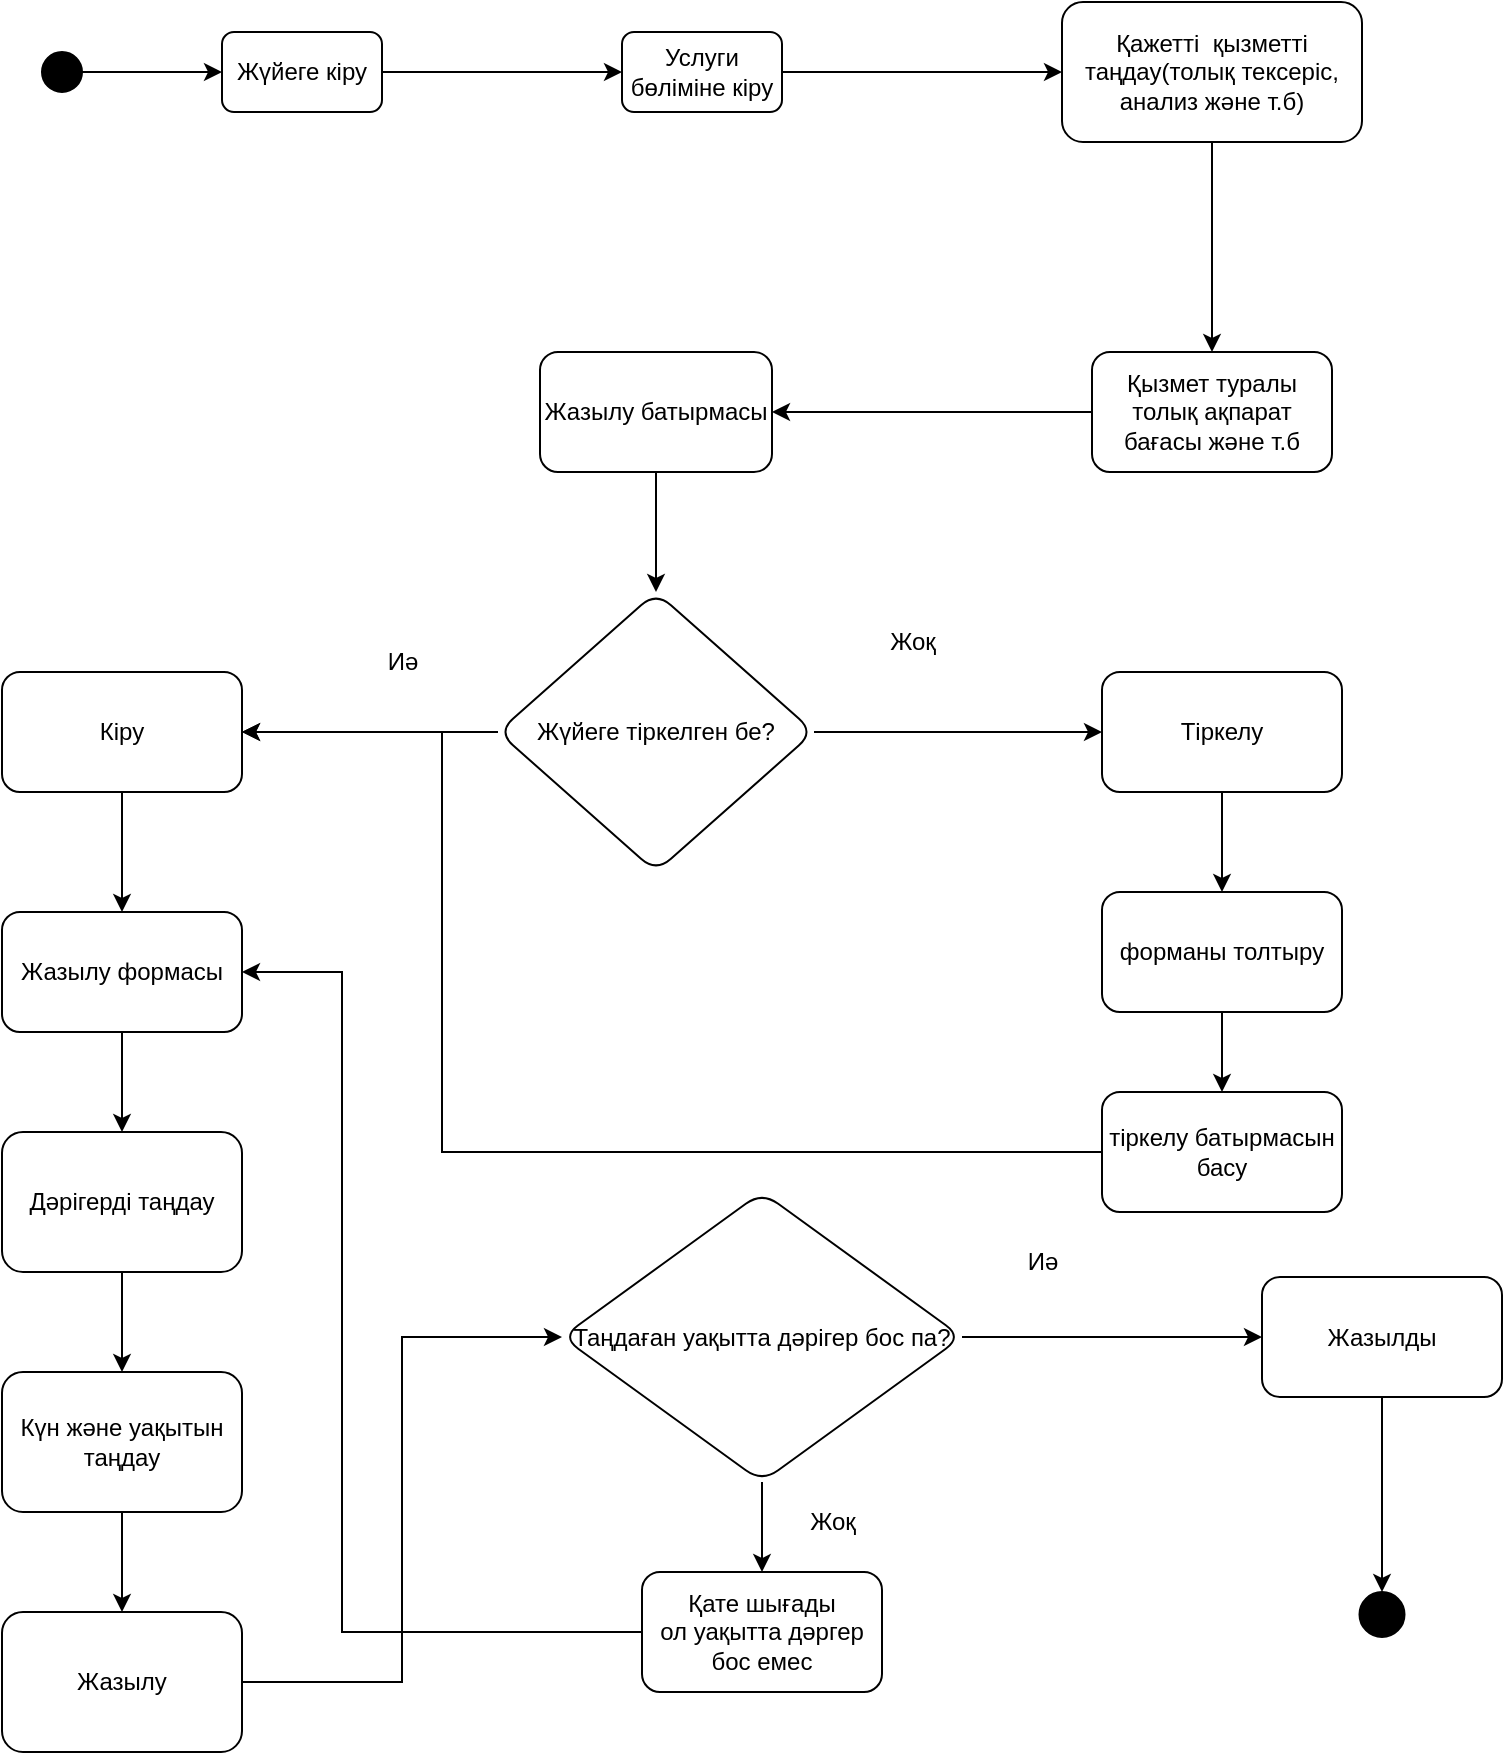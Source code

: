 <mxfile version="22.1.7" type="github">
  <diagram id="C5RBs43oDa-KdzZeNtuy" name="Page-1">
    <mxGraphModel dx="3205" dy="1423" grid="1" gridSize="10" guides="1" tooltips="1" connect="1" arrows="1" fold="1" page="1" pageScale="1" pageWidth="827" pageHeight="1169" math="0" shadow="0">
      <root>
        <mxCell id="WIyWlLk6GJQsqaUBKTNV-0" />
        <mxCell id="WIyWlLk6GJQsqaUBKTNV-1" parent="WIyWlLk6GJQsqaUBKTNV-0" />
        <mxCell id="piUvpMwepGDPE1TJ73cZ-43" style="edgeStyle=orthogonalEdgeStyle;rounded=0;orthogonalLoop=1;jettySize=auto;html=1;exitX=1;exitY=0.5;exitDx=0;exitDy=0;entryX=0;entryY=0.5;entryDx=0;entryDy=0;" edge="1" parent="WIyWlLk6GJQsqaUBKTNV-1" source="piUvpMwepGDPE1TJ73cZ-44" target="piUvpMwepGDPE1TJ73cZ-46">
          <mxGeometry relative="1" as="geometry" />
        </mxCell>
        <mxCell id="piUvpMwepGDPE1TJ73cZ-44" value="" style="ellipse;whiteSpace=wrap;html=1;aspect=fixed;fillColor=#000000;" vertex="1" parent="WIyWlLk6GJQsqaUBKTNV-1">
          <mxGeometry x="59" y="85" width="20" height="20" as="geometry" />
        </mxCell>
        <mxCell id="piUvpMwepGDPE1TJ73cZ-45" style="edgeStyle=orthogonalEdgeStyle;rounded=0;orthogonalLoop=1;jettySize=auto;html=1;entryX=0;entryY=0.5;entryDx=0;entryDy=0;" edge="1" parent="WIyWlLk6GJQsqaUBKTNV-1" source="piUvpMwepGDPE1TJ73cZ-46" target="piUvpMwepGDPE1TJ73cZ-48">
          <mxGeometry relative="1" as="geometry" />
        </mxCell>
        <mxCell id="piUvpMwepGDPE1TJ73cZ-46" value="Жүйеге кіру" style="rounded=1;whiteSpace=wrap;html=1;" vertex="1" parent="WIyWlLk6GJQsqaUBKTNV-1">
          <mxGeometry x="149" y="75" width="80" height="40" as="geometry" />
        </mxCell>
        <mxCell id="piUvpMwepGDPE1TJ73cZ-47" style="edgeStyle=orthogonalEdgeStyle;rounded=0;orthogonalLoop=1;jettySize=auto;html=1;" edge="1" parent="WIyWlLk6GJQsqaUBKTNV-1" source="piUvpMwepGDPE1TJ73cZ-48" target="piUvpMwepGDPE1TJ73cZ-50">
          <mxGeometry relative="1" as="geometry" />
        </mxCell>
        <mxCell id="piUvpMwepGDPE1TJ73cZ-48" value="Услуги бөліміне кіру" style="rounded=1;whiteSpace=wrap;html=1;" vertex="1" parent="WIyWlLk6GJQsqaUBKTNV-1">
          <mxGeometry x="349" y="75" width="80" height="40" as="geometry" />
        </mxCell>
        <mxCell id="piUvpMwepGDPE1TJ73cZ-49" style="edgeStyle=orthogonalEdgeStyle;rounded=0;orthogonalLoop=1;jettySize=auto;html=1;entryX=0.5;entryY=0;entryDx=0;entryDy=0;" edge="1" parent="WIyWlLk6GJQsqaUBKTNV-1" source="piUvpMwepGDPE1TJ73cZ-50" target="piUvpMwepGDPE1TJ73cZ-52">
          <mxGeometry relative="1" as="geometry">
            <mxPoint x="629" y="235" as="targetPoint" />
          </mxGeometry>
        </mxCell>
        <mxCell id="piUvpMwepGDPE1TJ73cZ-50" value="Қажетті &amp;nbsp;қызметті таңдау(толық тексеріс, анализ және т.б)" style="rounded=1;whiteSpace=wrap;html=1;" vertex="1" parent="WIyWlLk6GJQsqaUBKTNV-1">
          <mxGeometry x="569" y="60" width="150" height="70" as="geometry" />
        </mxCell>
        <mxCell id="piUvpMwepGDPE1TJ73cZ-51" style="edgeStyle=orthogonalEdgeStyle;rounded=0;orthogonalLoop=1;jettySize=auto;html=1;entryX=1;entryY=0.5;entryDx=0;entryDy=0;" edge="1" parent="WIyWlLk6GJQsqaUBKTNV-1" source="piUvpMwepGDPE1TJ73cZ-52" target="piUvpMwepGDPE1TJ73cZ-54">
          <mxGeometry relative="1" as="geometry" />
        </mxCell>
        <mxCell id="piUvpMwepGDPE1TJ73cZ-52" value="Қызмет туралы толық ақпарат бағасы және т.б" style="rounded=1;whiteSpace=wrap;html=1;" vertex="1" parent="WIyWlLk6GJQsqaUBKTNV-1">
          <mxGeometry x="584" y="235" width="120" height="60" as="geometry" />
        </mxCell>
        <mxCell id="piUvpMwepGDPE1TJ73cZ-53" value="" style="edgeStyle=orthogonalEdgeStyle;rounded=0;orthogonalLoop=1;jettySize=auto;html=1;" edge="1" parent="WIyWlLk6GJQsqaUBKTNV-1" source="piUvpMwepGDPE1TJ73cZ-54" target="piUvpMwepGDPE1TJ73cZ-61">
          <mxGeometry relative="1" as="geometry" />
        </mxCell>
        <mxCell id="piUvpMwepGDPE1TJ73cZ-54" value="Жазылу батырмасы" style="rounded=1;whiteSpace=wrap;html=1;" vertex="1" parent="WIyWlLk6GJQsqaUBKTNV-1">
          <mxGeometry x="308" y="235" width="116" height="60" as="geometry" />
        </mxCell>
        <mxCell id="piUvpMwepGDPE1TJ73cZ-55" value="" style="edgeStyle=orthogonalEdgeStyle;rounded=0;orthogonalLoop=1;jettySize=auto;html=1;" edge="1" parent="WIyWlLk6GJQsqaUBKTNV-1" source="piUvpMwepGDPE1TJ73cZ-56" target="piUvpMwepGDPE1TJ73cZ-71">
          <mxGeometry relative="1" as="geometry" />
        </mxCell>
        <mxCell id="piUvpMwepGDPE1TJ73cZ-56" value="Жазылу формасы" style="rounded=1;whiteSpace=wrap;html=1;" vertex="1" parent="WIyWlLk6GJQsqaUBKTNV-1">
          <mxGeometry x="39" y="515" width="120" height="60" as="geometry" />
        </mxCell>
        <mxCell id="piUvpMwepGDPE1TJ73cZ-57" style="edgeStyle=orthogonalEdgeStyle;rounded=0;orthogonalLoop=1;jettySize=auto;html=1;entryX=0.5;entryY=0;entryDx=0;entryDy=0;" edge="1" parent="WIyWlLk6GJQsqaUBKTNV-1" source="piUvpMwepGDPE1TJ73cZ-58" target="piUvpMwepGDPE1TJ73cZ-56">
          <mxGeometry relative="1" as="geometry" />
        </mxCell>
        <mxCell id="piUvpMwepGDPE1TJ73cZ-58" value="Кіру" style="rounded=1;whiteSpace=wrap;html=1;" vertex="1" parent="WIyWlLk6GJQsqaUBKTNV-1">
          <mxGeometry x="39" y="395" width="120" height="60" as="geometry" />
        </mxCell>
        <mxCell id="piUvpMwepGDPE1TJ73cZ-59" style="edgeStyle=orthogonalEdgeStyle;rounded=0;orthogonalLoop=1;jettySize=auto;html=1;entryX=1;entryY=0.5;entryDx=0;entryDy=0;" edge="1" parent="WIyWlLk6GJQsqaUBKTNV-1" source="piUvpMwepGDPE1TJ73cZ-61" target="piUvpMwepGDPE1TJ73cZ-58">
          <mxGeometry relative="1" as="geometry" />
        </mxCell>
        <mxCell id="piUvpMwepGDPE1TJ73cZ-60" style="edgeStyle=orthogonalEdgeStyle;rounded=0;orthogonalLoop=1;jettySize=auto;html=1;" edge="1" parent="WIyWlLk6GJQsqaUBKTNV-1" source="piUvpMwepGDPE1TJ73cZ-61" target="piUvpMwepGDPE1TJ73cZ-63">
          <mxGeometry relative="1" as="geometry" />
        </mxCell>
        <mxCell id="piUvpMwepGDPE1TJ73cZ-61" value="Жүйеге тіркелген бе?" style="rhombus;whiteSpace=wrap;html=1;rounded=1;" vertex="1" parent="WIyWlLk6GJQsqaUBKTNV-1">
          <mxGeometry x="287" y="355" width="158" height="140" as="geometry" />
        </mxCell>
        <mxCell id="piUvpMwepGDPE1TJ73cZ-62" value="" style="edgeStyle=orthogonalEdgeStyle;rounded=0;orthogonalLoop=1;jettySize=auto;html=1;" edge="1" parent="WIyWlLk6GJQsqaUBKTNV-1" source="piUvpMwepGDPE1TJ73cZ-63" target="piUvpMwepGDPE1TJ73cZ-67">
          <mxGeometry relative="1" as="geometry" />
        </mxCell>
        <mxCell id="piUvpMwepGDPE1TJ73cZ-63" value="Тіркелу" style="rounded=1;whiteSpace=wrap;html=1;" vertex="1" parent="WIyWlLk6GJQsqaUBKTNV-1">
          <mxGeometry x="589" y="395" width="120" height="60" as="geometry" />
        </mxCell>
        <mxCell id="piUvpMwepGDPE1TJ73cZ-64" value="Жоқ" style="text;html=1;align=center;verticalAlign=middle;resizable=0;points=[];autosize=1;strokeColor=none;fillColor=none;" vertex="1" parent="WIyWlLk6GJQsqaUBKTNV-1">
          <mxGeometry x="469" y="365" width="50" height="30" as="geometry" />
        </mxCell>
        <mxCell id="piUvpMwepGDPE1TJ73cZ-65" value="Иә" style="text;html=1;align=center;verticalAlign=middle;resizable=0;points=[];autosize=1;strokeColor=none;fillColor=none;" vertex="1" parent="WIyWlLk6GJQsqaUBKTNV-1">
          <mxGeometry x="219" y="375" width="40" height="30" as="geometry" />
        </mxCell>
        <mxCell id="piUvpMwepGDPE1TJ73cZ-66" value="" style="edgeStyle=orthogonalEdgeStyle;rounded=0;orthogonalLoop=1;jettySize=auto;html=1;" edge="1" parent="WIyWlLk6GJQsqaUBKTNV-1" source="piUvpMwepGDPE1TJ73cZ-67" target="piUvpMwepGDPE1TJ73cZ-69">
          <mxGeometry relative="1" as="geometry" />
        </mxCell>
        <mxCell id="piUvpMwepGDPE1TJ73cZ-67" value="форманы толтыру" style="rounded=1;whiteSpace=wrap;html=1;" vertex="1" parent="WIyWlLk6GJQsqaUBKTNV-1">
          <mxGeometry x="589" y="505" width="120" height="60" as="geometry" />
        </mxCell>
        <mxCell id="piUvpMwepGDPE1TJ73cZ-68" style="edgeStyle=orthogonalEdgeStyle;rounded=0;orthogonalLoop=1;jettySize=auto;html=1;entryX=1;entryY=0.5;entryDx=0;entryDy=0;" edge="1" parent="WIyWlLk6GJQsqaUBKTNV-1" source="piUvpMwepGDPE1TJ73cZ-69" target="piUvpMwepGDPE1TJ73cZ-58">
          <mxGeometry relative="1" as="geometry">
            <Array as="points">
              <mxPoint x="259" y="635" />
              <mxPoint x="259" y="425" />
            </Array>
          </mxGeometry>
        </mxCell>
        <mxCell id="piUvpMwepGDPE1TJ73cZ-69" value="тіркелу батырмасын басу" style="rounded=1;whiteSpace=wrap;html=1;" vertex="1" parent="WIyWlLk6GJQsqaUBKTNV-1">
          <mxGeometry x="589" y="605" width="120" height="60" as="geometry" />
        </mxCell>
        <mxCell id="piUvpMwepGDPE1TJ73cZ-70" value="" style="edgeStyle=orthogonalEdgeStyle;rounded=0;orthogonalLoop=1;jettySize=auto;html=1;" edge="1" parent="WIyWlLk6GJQsqaUBKTNV-1" source="piUvpMwepGDPE1TJ73cZ-71" target="piUvpMwepGDPE1TJ73cZ-73">
          <mxGeometry relative="1" as="geometry" />
        </mxCell>
        <mxCell id="piUvpMwepGDPE1TJ73cZ-71" value="Дәрігерді таңдау" style="rounded=1;whiteSpace=wrap;html=1;" vertex="1" parent="WIyWlLk6GJQsqaUBKTNV-1">
          <mxGeometry x="39" y="625" width="120" height="70" as="geometry" />
        </mxCell>
        <mxCell id="piUvpMwepGDPE1TJ73cZ-72" value="" style="edgeStyle=orthogonalEdgeStyle;rounded=0;orthogonalLoop=1;jettySize=auto;html=1;" edge="1" parent="WIyWlLk6GJQsqaUBKTNV-1" source="piUvpMwepGDPE1TJ73cZ-73" target="piUvpMwepGDPE1TJ73cZ-75">
          <mxGeometry relative="1" as="geometry" />
        </mxCell>
        <mxCell id="piUvpMwepGDPE1TJ73cZ-73" value="Күн және уақытын таңдау" style="rounded=1;whiteSpace=wrap;html=1;" vertex="1" parent="WIyWlLk6GJQsqaUBKTNV-1">
          <mxGeometry x="39" y="745" width="120" height="70" as="geometry" />
        </mxCell>
        <mxCell id="piUvpMwepGDPE1TJ73cZ-74" style="edgeStyle=orthogonalEdgeStyle;rounded=0;orthogonalLoop=1;jettySize=auto;html=1;entryX=0;entryY=0.5;entryDx=0;entryDy=0;" edge="1" parent="WIyWlLk6GJQsqaUBKTNV-1" source="piUvpMwepGDPE1TJ73cZ-75" target="piUvpMwepGDPE1TJ73cZ-78">
          <mxGeometry relative="1" as="geometry" />
        </mxCell>
        <mxCell id="piUvpMwepGDPE1TJ73cZ-75" value="Жазылу" style="rounded=1;whiteSpace=wrap;html=1;" vertex="1" parent="WIyWlLk6GJQsqaUBKTNV-1">
          <mxGeometry x="39" y="865" width="120" height="70" as="geometry" />
        </mxCell>
        <mxCell id="piUvpMwepGDPE1TJ73cZ-76" value="" style="edgeStyle=orthogonalEdgeStyle;rounded=0;orthogonalLoop=1;jettySize=auto;html=1;" edge="1" parent="WIyWlLk6GJQsqaUBKTNV-1" source="piUvpMwepGDPE1TJ73cZ-78" target="piUvpMwepGDPE1TJ73cZ-80">
          <mxGeometry relative="1" as="geometry" />
        </mxCell>
        <mxCell id="piUvpMwepGDPE1TJ73cZ-77" value="" style="edgeStyle=orthogonalEdgeStyle;rounded=0;orthogonalLoop=1;jettySize=auto;html=1;" edge="1" parent="WIyWlLk6GJQsqaUBKTNV-1" source="piUvpMwepGDPE1TJ73cZ-78" target="piUvpMwepGDPE1TJ73cZ-83">
          <mxGeometry relative="1" as="geometry" />
        </mxCell>
        <mxCell id="piUvpMwepGDPE1TJ73cZ-78" value="Таңдаған уақытта дәрігер бос па?" style="rhombus;whiteSpace=wrap;html=1;rounded=1;" vertex="1" parent="WIyWlLk6GJQsqaUBKTNV-1">
          <mxGeometry x="319" y="655" width="200" height="145" as="geometry" />
        </mxCell>
        <mxCell id="piUvpMwepGDPE1TJ73cZ-79" value="" style="edgeStyle=orthogonalEdgeStyle;rounded=0;orthogonalLoop=1;jettySize=auto;html=1;" edge="1" parent="WIyWlLk6GJQsqaUBKTNV-1" source="piUvpMwepGDPE1TJ73cZ-80" target="piUvpMwepGDPE1TJ73cZ-85">
          <mxGeometry relative="1" as="geometry" />
        </mxCell>
        <mxCell id="piUvpMwepGDPE1TJ73cZ-80" value="Жазылды" style="whiteSpace=wrap;html=1;rounded=1;" vertex="1" parent="WIyWlLk6GJQsqaUBKTNV-1">
          <mxGeometry x="669" y="697.5" width="120" height="60" as="geometry" />
        </mxCell>
        <mxCell id="piUvpMwepGDPE1TJ73cZ-81" value="Иә" style="text;html=1;align=center;verticalAlign=middle;resizable=0;points=[];autosize=1;strokeColor=none;fillColor=none;" vertex="1" parent="WIyWlLk6GJQsqaUBKTNV-1">
          <mxGeometry x="539" y="675" width="40" height="30" as="geometry" />
        </mxCell>
        <mxCell id="piUvpMwepGDPE1TJ73cZ-82" style="edgeStyle=orthogonalEdgeStyle;rounded=0;orthogonalLoop=1;jettySize=auto;html=1;entryX=1;entryY=0.5;entryDx=0;entryDy=0;" edge="1" parent="WIyWlLk6GJQsqaUBKTNV-1" source="piUvpMwepGDPE1TJ73cZ-83" target="piUvpMwepGDPE1TJ73cZ-56">
          <mxGeometry relative="1" as="geometry">
            <mxPoint x="209" y="475" as="targetPoint" />
            <Array as="points">
              <mxPoint x="209" y="875" />
              <mxPoint x="209" y="545" />
            </Array>
          </mxGeometry>
        </mxCell>
        <mxCell id="piUvpMwepGDPE1TJ73cZ-83" value="Қате шығады&lt;br&gt;ол уақытта дәргер бос емес" style="whiteSpace=wrap;html=1;rounded=1;" vertex="1" parent="WIyWlLk6GJQsqaUBKTNV-1">
          <mxGeometry x="359" y="845" width="120" height="60" as="geometry" />
        </mxCell>
        <mxCell id="piUvpMwepGDPE1TJ73cZ-84" value="Жоқ" style="text;html=1;align=center;verticalAlign=middle;resizable=0;points=[];autosize=1;strokeColor=none;fillColor=none;" vertex="1" parent="WIyWlLk6GJQsqaUBKTNV-1">
          <mxGeometry x="429" y="805" width="50" height="30" as="geometry" />
        </mxCell>
        <mxCell id="piUvpMwepGDPE1TJ73cZ-85" value="" style="ellipse;whiteSpace=wrap;html=1;rounded=1;fillColor=#000000;" vertex="1" parent="WIyWlLk6GJQsqaUBKTNV-1">
          <mxGeometry x="717.75" y="855" width="22.5" height="22.5" as="geometry" />
        </mxCell>
      </root>
    </mxGraphModel>
  </diagram>
</mxfile>
